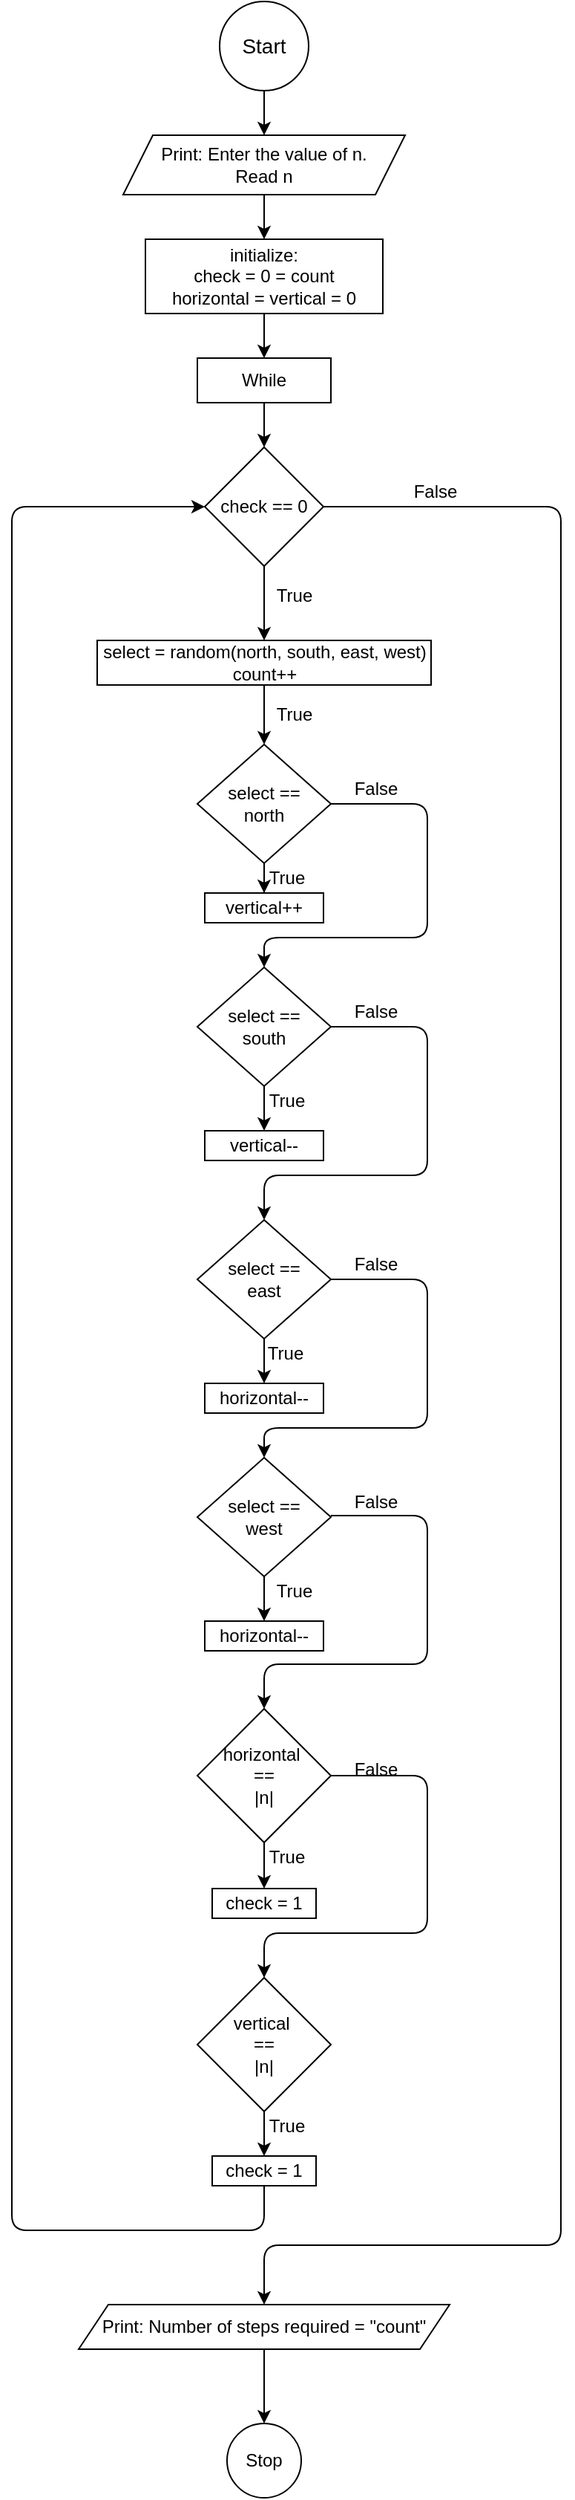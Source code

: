 <mxfile version="15.2.5" type="github">
  <diagram id="NXWZj-690hIBwgdrbuIR" name="Page-1">
    <mxGraphModel dx="813" dy="458" grid="1" gridSize="10" guides="1" tooltips="1" connect="1" arrows="1" fold="1" page="1" pageScale="1" pageWidth="827" pageHeight="1169" math="0" shadow="0">
      <root>
        <mxCell id="0" />
        <mxCell id="1" parent="0" />
        <mxCell id="JD_i565a6BW-4o2Z6EQX-3" value="" style="edgeStyle=orthogonalEdgeStyle;rounded=0;orthogonalLoop=1;jettySize=auto;html=1;" edge="1" parent="1" source="JD_i565a6BW-4o2Z6EQX-1" target="JD_i565a6BW-4o2Z6EQX-2">
          <mxGeometry relative="1" as="geometry" />
        </mxCell>
        <mxCell id="JD_i565a6BW-4o2Z6EQX-1" value="&lt;font style=&quot;font-size: 14px ; line-height: 120%&quot;&gt;Start&lt;/font&gt;" style="ellipse;whiteSpace=wrap;html=1;aspect=fixed;" vertex="1" parent="1">
          <mxGeometry x="370" y="20" width="60" height="60" as="geometry" />
        </mxCell>
        <mxCell id="JD_i565a6BW-4o2Z6EQX-5" value="" style="edgeStyle=orthogonalEdgeStyle;rounded=0;orthogonalLoop=1;jettySize=auto;html=1;" edge="1" parent="1" source="JD_i565a6BW-4o2Z6EQX-2" target="JD_i565a6BW-4o2Z6EQX-4">
          <mxGeometry relative="1" as="geometry" />
        </mxCell>
        <mxCell id="JD_i565a6BW-4o2Z6EQX-2" value="Print: Enter the value of n.&lt;br&gt;Read n" style="shape=parallelogram;perimeter=parallelogramPerimeter;whiteSpace=wrap;html=1;fixedSize=1;" vertex="1" parent="1">
          <mxGeometry x="305" y="110" width="190" height="40" as="geometry" />
        </mxCell>
        <mxCell id="JD_i565a6BW-4o2Z6EQX-7" value="" style="edgeStyle=orthogonalEdgeStyle;rounded=0;orthogonalLoop=1;jettySize=auto;html=1;" edge="1" parent="1" source="JD_i565a6BW-4o2Z6EQX-4" target="JD_i565a6BW-4o2Z6EQX-6">
          <mxGeometry relative="1" as="geometry" />
        </mxCell>
        <mxCell id="JD_i565a6BW-4o2Z6EQX-4" value="initialize:&lt;br&gt;check = 0 = count&lt;br&gt;horizontal = vertical = 0" style="rounded=0;whiteSpace=wrap;html=1;" vertex="1" parent="1">
          <mxGeometry x="320" y="180" width="160" height="50" as="geometry" />
        </mxCell>
        <mxCell id="JD_i565a6BW-4o2Z6EQX-9" value="" style="edgeStyle=orthogonalEdgeStyle;rounded=0;orthogonalLoop=1;jettySize=auto;html=1;" edge="1" parent="1" source="JD_i565a6BW-4o2Z6EQX-6" target="JD_i565a6BW-4o2Z6EQX-8">
          <mxGeometry relative="1" as="geometry" />
        </mxCell>
        <mxCell id="JD_i565a6BW-4o2Z6EQX-6" value="While" style="rounded=0;whiteSpace=wrap;html=1;" vertex="1" parent="1">
          <mxGeometry x="355" y="260" width="90" height="30" as="geometry" />
        </mxCell>
        <mxCell id="JD_i565a6BW-4o2Z6EQX-11" value="" style="edgeStyle=orthogonalEdgeStyle;rounded=0;orthogonalLoop=1;jettySize=auto;html=1;" edge="1" parent="1" source="JD_i565a6BW-4o2Z6EQX-8" target="JD_i565a6BW-4o2Z6EQX-10">
          <mxGeometry relative="1" as="geometry" />
        </mxCell>
        <mxCell id="JD_i565a6BW-4o2Z6EQX-8" value="check == 0" style="rhombus;whiteSpace=wrap;html=1;" vertex="1" parent="1">
          <mxGeometry x="360" y="320" width="80" height="80" as="geometry" />
        </mxCell>
        <mxCell id="JD_i565a6BW-4o2Z6EQX-13" value="" style="edgeStyle=orthogonalEdgeStyle;rounded=0;orthogonalLoop=1;jettySize=auto;html=1;" edge="1" parent="1" source="JD_i565a6BW-4o2Z6EQX-10" target="JD_i565a6BW-4o2Z6EQX-12">
          <mxGeometry relative="1" as="geometry" />
        </mxCell>
        <mxCell id="JD_i565a6BW-4o2Z6EQX-10" value="select = random(north, south, east, west)&lt;br&gt;count++" style="rounded=0;whiteSpace=wrap;html=1;" vertex="1" parent="1">
          <mxGeometry x="287.5" y="450" width="225" height="30" as="geometry" />
        </mxCell>
        <mxCell id="JD_i565a6BW-4o2Z6EQX-16" value="" style="edgeStyle=orthogonalEdgeStyle;rounded=0;orthogonalLoop=1;jettySize=auto;html=1;" edge="1" parent="1" source="JD_i565a6BW-4o2Z6EQX-12" target="JD_i565a6BW-4o2Z6EQX-15">
          <mxGeometry relative="1" as="geometry" />
        </mxCell>
        <mxCell id="JD_i565a6BW-4o2Z6EQX-12" value="select ==&lt;br&gt;north" style="rhombus;whiteSpace=wrap;html=1;" vertex="1" parent="1">
          <mxGeometry x="355" y="520" width="90" height="80" as="geometry" />
        </mxCell>
        <mxCell id="JD_i565a6BW-4o2Z6EQX-15" value="vertical++" style="rounded=0;whiteSpace=wrap;html=1;" vertex="1" parent="1">
          <mxGeometry x="360" y="620" width="80" height="20" as="geometry" />
        </mxCell>
        <mxCell id="JD_i565a6BW-4o2Z6EQX-23" value="" style="edgeStyle=orthogonalEdgeStyle;rounded=0;orthogonalLoop=1;jettySize=auto;html=1;" edge="1" parent="1" source="JD_i565a6BW-4o2Z6EQX-18" target="JD_i565a6BW-4o2Z6EQX-20">
          <mxGeometry relative="1" as="geometry" />
        </mxCell>
        <mxCell id="JD_i565a6BW-4o2Z6EQX-18" value="select ==&lt;br&gt;south" style="rhombus;whiteSpace=wrap;html=1;" vertex="1" parent="1">
          <mxGeometry x="355" y="670" width="90" height="80" as="geometry" />
        </mxCell>
        <mxCell id="JD_i565a6BW-4o2Z6EQX-20" value="vertical--" style="rounded=0;whiteSpace=wrap;html=1;" vertex="1" parent="1">
          <mxGeometry x="360" y="780" width="80" height="20" as="geometry" />
        </mxCell>
        <mxCell id="JD_i565a6BW-4o2Z6EQX-28" value="" style="edgeStyle=orthogonalEdgeStyle;rounded=0;orthogonalLoop=1;jettySize=auto;html=1;" edge="1" parent="1" source="JD_i565a6BW-4o2Z6EQX-24" target="JD_i565a6BW-4o2Z6EQX-26">
          <mxGeometry relative="1" as="geometry" />
        </mxCell>
        <mxCell id="JD_i565a6BW-4o2Z6EQX-24" value="select ==&lt;br&gt;east" style="rhombus;whiteSpace=wrap;html=1;" vertex="1" parent="1">
          <mxGeometry x="355" y="840" width="90" height="80" as="geometry" />
        </mxCell>
        <mxCell id="JD_i565a6BW-4o2Z6EQX-26" value="horizontal--" style="rounded=0;whiteSpace=wrap;html=1;" vertex="1" parent="1">
          <mxGeometry x="360" y="950" width="80" height="20" as="geometry" />
        </mxCell>
        <mxCell id="JD_i565a6BW-4o2Z6EQX-31" value="" style="edgeStyle=orthogonalEdgeStyle;rounded=0;orthogonalLoop=1;jettySize=auto;html=1;" edge="1" parent="1" source="JD_i565a6BW-4o2Z6EQX-29" target="JD_i565a6BW-4o2Z6EQX-30">
          <mxGeometry relative="1" as="geometry" />
        </mxCell>
        <mxCell id="JD_i565a6BW-4o2Z6EQX-29" value="select ==&lt;br&gt;west" style="rhombus;whiteSpace=wrap;html=1;" vertex="1" parent="1">
          <mxGeometry x="355" y="1000" width="90" height="80" as="geometry" />
        </mxCell>
        <mxCell id="JD_i565a6BW-4o2Z6EQX-30" value="horizontal--" style="rounded=0;whiteSpace=wrap;html=1;" vertex="1" parent="1">
          <mxGeometry x="360" y="1110" width="80" height="20" as="geometry" />
        </mxCell>
        <mxCell id="JD_i565a6BW-4o2Z6EQX-38" value="" style="edgeStyle=orthogonalEdgeStyle;rounded=0;orthogonalLoop=1;jettySize=auto;html=1;" edge="1" parent="1" source="JD_i565a6BW-4o2Z6EQX-34" target="JD_i565a6BW-4o2Z6EQX-36">
          <mxGeometry relative="1" as="geometry" />
        </mxCell>
        <mxCell id="JD_i565a6BW-4o2Z6EQX-34" value="horizontal&amp;nbsp;&lt;br&gt;==&lt;br&gt;|n|" style="rhombus;whiteSpace=wrap;html=1;" vertex="1" parent="1">
          <mxGeometry x="355" y="1169" width="90" height="90" as="geometry" />
        </mxCell>
        <mxCell id="JD_i565a6BW-4o2Z6EQX-39" value="" style="edgeStyle=orthogonalEdgeStyle;rounded=0;orthogonalLoop=1;jettySize=auto;html=1;" edge="1" parent="1" source="JD_i565a6BW-4o2Z6EQX-35" target="JD_i565a6BW-4o2Z6EQX-37">
          <mxGeometry relative="1" as="geometry" />
        </mxCell>
        <mxCell id="JD_i565a6BW-4o2Z6EQX-35" value="vertical&amp;nbsp;&lt;br&gt;==&lt;br&gt;|n|" style="rhombus;whiteSpace=wrap;html=1;" vertex="1" parent="1">
          <mxGeometry x="355" y="1350" width="90" height="90" as="geometry" />
        </mxCell>
        <mxCell id="JD_i565a6BW-4o2Z6EQX-36" value="check = 1" style="rounded=0;whiteSpace=wrap;html=1;" vertex="1" parent="1">
          <mxGeometry x="365" y="1290" width="70" height="20" as="geometry" />
        </mxCell>
        <mxCell id="JD_i565a6BW-4o2Z6EQX-37" value="check = 1" style="rounded=0;whiteSpace=wrap;html=1;" vertex="1" parent="1">
          <mxGeometry x="365" y="1470" width="70" height="20" as="geometry" />
        </mxCell>
        <mxCell id="JD_i565a6BW-4o2Z6EQX-40" value="" style="endArrow=classic;html=1;exitX=1;exitY=0.5;exitDx=0;exitDy=0;entryX=0.5;entryY=0;entryDx=0;entryDy=0;" edge="1" parent="1" source="JD_i565a6BW-4o2Z6EQX-12" target="JD_i565a6BW-4o2Z6EQX-18">
          <mxGeometry width="50" height="50" relative="1" as="geometry">
            <mxPoint x="360" y="560" as="sourcePoint" />
            <mxPoint x="410" y="510" as="targetPoint" />
            <Array as="points">
              <mxPoint x="510" y="560" />
              <mxPoint x="510" y="650" />
              <mxPoint x="400" y="650" />
            </Array>
          </mxGeometry>
        </mxCell>
        <mxCell id="JD_i565a6BW-4o2Z6EQX-41" value="" style="endArrow=classic;html=1;exitX=1;exitY=0.5;exitDx=0;exitDy=0;entryX=0.5;entryY=0;entryDx=0;entryDy=0;" edge="1" parent="1" target="JD_i565a6BW-4o2Z6EQX-24">
          <mxGeometry width="50" height="50" relative="1" as="geometry">
            <mxPoint x="445" y="710" as="sourcePoint" />
            <mxPoint x="400" y="820" as="targetPoint" />
            <Array as="points">
              <mxPoint x="510" y="710" />
              <mxPoint x="510" y="810" />
              <mxPoint x="400" y="810" />
            </Array>
          </mxGeometry>
        </mxCell>
        <mxCell id="JD_i565a6BW-4o2Z6EQX-43" value="" style="endArrow=classic;html=1;exitX=1;exitY=0.5;exitDx=0;exitDy=0;" edge="1" parent="1">
          <mxGeometry width="50" height="50" relative="1" as="geometry">
            <mxPoint x="445" y="880" as="sourcePoint" />
            <mxPoint x="400" y="1000" as="targetPoint" />
            <Array as="points">
              <mxPoint x="510" y="880" />
              <mxPoint x="510" y="980" />
              <mxPoint x="400" y="980" />
            </Array>
          </mxGeometry>
        </mxCell>
        <mxCell id="JD_i565a6BW-4o2Z6EQX-44" value="" style="endArrow=classic;html=1;exitX=1;exitY=0.5;exitDx=0;exitDy=0;entryX=0.5;entryY=0;entryDx=0;entryDy=0;" edge="1" parent="1">
          <mxGeometry width="50" height="50" relative="1" as="geometry">
            <mxPoint x="445" y="1039" as="sourcePoint" />
            <mxPoint x="400" y="1169" as="targetPoint" />
            <Array as="points">
              <mxPoint x="510" y="1039" />
              <mxPoint x="510" y="1139" />
              <mxPoint x="400" y="1139" />
            </Array>
          </mxGeometry>
        </mxCell>
        <mxCell id="JD_i565a6BW-4o2Z6EQX-46" value="" style="endArrow=classic;html=1;entryX=0.5;entryY=0;entryDx=0;entryDy=0;exitX=1;exitY=0.5;exitDx=0;exitDy=0;" edge="1" parent="1" source="JD_i565a6BW-4o2Z6EQX-34" target="JD_i565a6BW-4o2Z6EQX-35">
          <mxGeometry width="50" height="50" relative="1" as="geometry">
            <mxPoint x="459.5" y="1210" as="sourcePoint" />
            <mxPoint x="414" y="1340" as="targetPoint" />
            <Array as="points">
              <mxPoint x="510" y="1214" />
              <mxPoint x="510" y="1320" />
              <mxPoint x="400" y="1320" />
            </Array>
          </mxGeometry>
        </mxCell>
        <mxCell id="JD_i565a6BW-4o2Z6EQX-48" value="" style="endArrow=classic;html=1;exitX=0.5;exitY=1;exitDx=0;exitDy=0;entryX=0;entryY=0.5;entryDx=0;entryDy=0;" edge="1" parent="1" source="JD_i565a6BW-4o2Z6EQX-37" target="JD_i565a6BW-4o2Z6EQX-8">
          <mxGeometry width="50" height="50" relative="1" as="geometry">
            <mxPoint x="260" y="1520" as="sourcePoint" />
            <mxPoint x="310" y="1470" as="targetPoint" />
            <Array as="points">
              <mxPoint x="400" y="1520" />
              <mxPoint x="230" y="1520" />
              <mxPoint x="230" y="360" />
            </Array>
          </mxGeometry>
        </mxCell>
        <mxCell id="JD_i565a6BW-4o2Z6EQX-54" value="" style="edgeStyle=orthogonalEdgeStyle;rounded=0;orthogonalLoop=1;jettySize=auto;html=1;" edge="1" parent="1" source="JD_i565a6BW-4o2Z6EQX-50" target="JD_i565a6BW-4o2Z6EQX-53">
          <mxGeometry relative="1" as="geometry" />
        </mxCell>
        <mxCell id="JD_i565a6BW-4o2Z6EQX-50" value="Print: Number of steps required = &quot;count&quot;" style="shape=parallelogram;perimeter=parallelogramPerimeter;whiteSpace=wrap;html=1;fixedSize=1;" vertex="1" parent="1">
          <mxGeometry x="275" y="1570" width="250" height="30" as="geometry" />
        </mxCell>
        <mxCell id="JD_i565a6BW-4o2Z6EQX-52" value="" style="endArrow=classic;html=1;entryX=0.5;entryY=0;entryDx=0;entryDy=0;exitX=1;exitY=0.5;exitDx=0;exitDy=0;" edge="1" parent="1" source="JD_i565a6BW-4o2Z6EQX-8" target="JD_i565a6BW-4o2Z6EQX-50">
          <mxGeometry width="50" height="50" relative="1" as="geometry">
            <mxPoint x="500" y="1460" as="sourcePoint" />
            <mxPoint x="490" y="1520" as="targetPoint" />
            <Array as="points">
              <mxPoint x="600" y="360" />
              <mxPoint x="600" y="1530" />
              <mxPoint x="400" y="1530" />
            </Array>
          </mxGeometry>
        </mxCell>
        <mxCell id="JD_i565a6BW-4o2Z6EQX-53" value="Stop" style="ellipse;whiteSpace=wrap;html=1;aspect=fixed;" vertex="1" parent="1">
          <mxGeometry x="375" y="1650" width="50" height="50" as="geometry" />
        </mxCell>
        <mxCell id="JD_i565a6BW-4o2Z6EQX-55" value="True" style="text;html=1;align=center;verticalAlign=middle;resizable=0;points=[];autosize=1;strokeColor=none;fillColor=none;" vertex="1" parent="1">
          <mxGeometry x="400" y="410" width="40" height="20" as="geometry" />
        </mxCell>
        <mxCell id="JD_i565a6BW-4o2Z6EQX-56" value="False" style="text;html=1;align=center;verticalAlign=middle;resizable=0;points=[];autosize=1;strokeColor=none;fillColor=none;" vertex="1" parent="1">
          <mxGeometry x="495" y="340" width="40" height="20" as="geometry" />
        </mxCell>
        <mxCell id="JD_i565a6BW-4o2Z6EQX-57" value="True" style="text;html=1;align=center;verticalAlign=middle;resizable=0;points=[];autosize=1;strokeColor=none;fillColor=none;" vertex="1" parent="1">
          <mxGeometry x="400" y="490" width="40" height="20" as="geometry" />
        </mxCell>
        <mxCell id="JD_i565a6BW-4o2Z6EQX-58" value="True" style="text;html=1;align=center;verticalAlign=middle;resizable=0;points=[];autosize=1;strokeColor=none;fillColor=none;" vertex="1" parent="1">
          <mxGeometry x="395" y="600" width="40" height="20" as="geometry" />
        </mxCell>
        <mxCell id="JD_i565a6BW-4o2Z6EQX-59" value="True" style="text;html=1;align=center;verticalAlign=middle;resizable=0;points=[];autosize=1;strokeColor=none;fillColor=none;" vertex="1" parent="1">
          <mxGeometry x="395" y="750" width="40" height="20" as="geometry" />
        </mxCell>
        <mxCell id="JD_i565a6BW-4o2Z6EQX-60" value="True" style="text;html=1;align=center;verticalAlign=middle;resizable=0;points=[];autosize=1;strokeColor=none;fillColor=none;" vertex="1" parent="1">
          <mxGeometry x="394" y="920" width="40" height="20" as="geometry" />
        </mxCell>
        <mxCell id="JD_i565a6BW-4o2Z6EQX-61" value="True" style="text;html=1;align=center;verticalAlign=middle;resizable=0;points=[];autosize=1;strokeColor=none;fillColor=none;" vertex="1" parent="1">
          <mxGeometry x="400" y="1080" width="40" height="20" as="geometry" />
        </mxCell>
        <mxCell id="JD_i565a6BW-4o2Z6EQX-62" value="True" style="text;html=1;align=center;verticalAlign=middle;resizable=0;points=[];autosize=1;strokeColor=none;fillColor=none;" vertex="1" parent="1">
          <mxGeometry x="395" y="1259" width="40" height="20" as="geometry" />
        </mxCell>
        <mxCell id="JD_i565a6BW-4o2Z6EQX-63" value="True" style="text;html=1;align=center;verticalAlign=middle;resizable=0;points=[];autosize=1;strokeColor=none;fillColor=none;" vertex="1" parent="1">
          <mxGeometry x="395" y="1440" width="40" height="20" as="geometry" />
        </mxCell>
        <mxCell id="JD_i565a6BW-4o2Z6EQX-64" value="False" style="text;html=1;align=center;verticalAlign=middle;resizable=0;points=[];autosize=1;strokeColor=none;fillColor=none;" vertex="1" parent="1">
          <mxGeometry x="455" y="540" width="40" height="20" as="geometry" />
        </mxCell>
        <mxCell id="JD_i565a6BW-4o2Z6EQX-65" value="False" style="text;html=1;align=center;verticalAlign=middle;resizable=0;points=[];autosize=1;strokeColor=none;fillColor=none;" vertex="1" parent="1">
          <mxGeometry x="455" y="690" width="40" height="20" as="geometry" />
        </mxCell>
        <mxCell id="JD_i565a6BW-4o2Z6EQX-66" value="False" style="text;html=1;align=center;verticalAlign=middle;resizable=0;points=[];autosize=1;strokeColor=none;fillColor=none;" vertex="1" parent="1">
          <mxGeometry x="455" y="860" width="40" height="20" as="geometry" />
        </mxCell>
        <mxCell id="JD_i565a6BW-4o2Z6EQX-67" value="False" style="text;html=1;align=center;verticalAlign=middle;resizable=0;points=[];autosize=1;strokeColor=none;fillColor=none;" vertex="1" parent="1">
          <mxGeometry x="455" y="1020" width="40" height="20" as="geometry" />
        </mxCell>
        <mxCell id="JD_i565a6BW-4o2Z6EQX-68" value="False" style="text;html=1;align=center;verticalAlign=middle;resizable=0;points=[];autosize=1;strokeColor=none;fillColor=none;" vertex="1" parent="1">
          <mxGeometry x="455" y="1200" width="40" height="20" as="geometry" />
        </mxCell>
      </root>
    </mxGraphModel>
  </diagram>
</mxfile>
